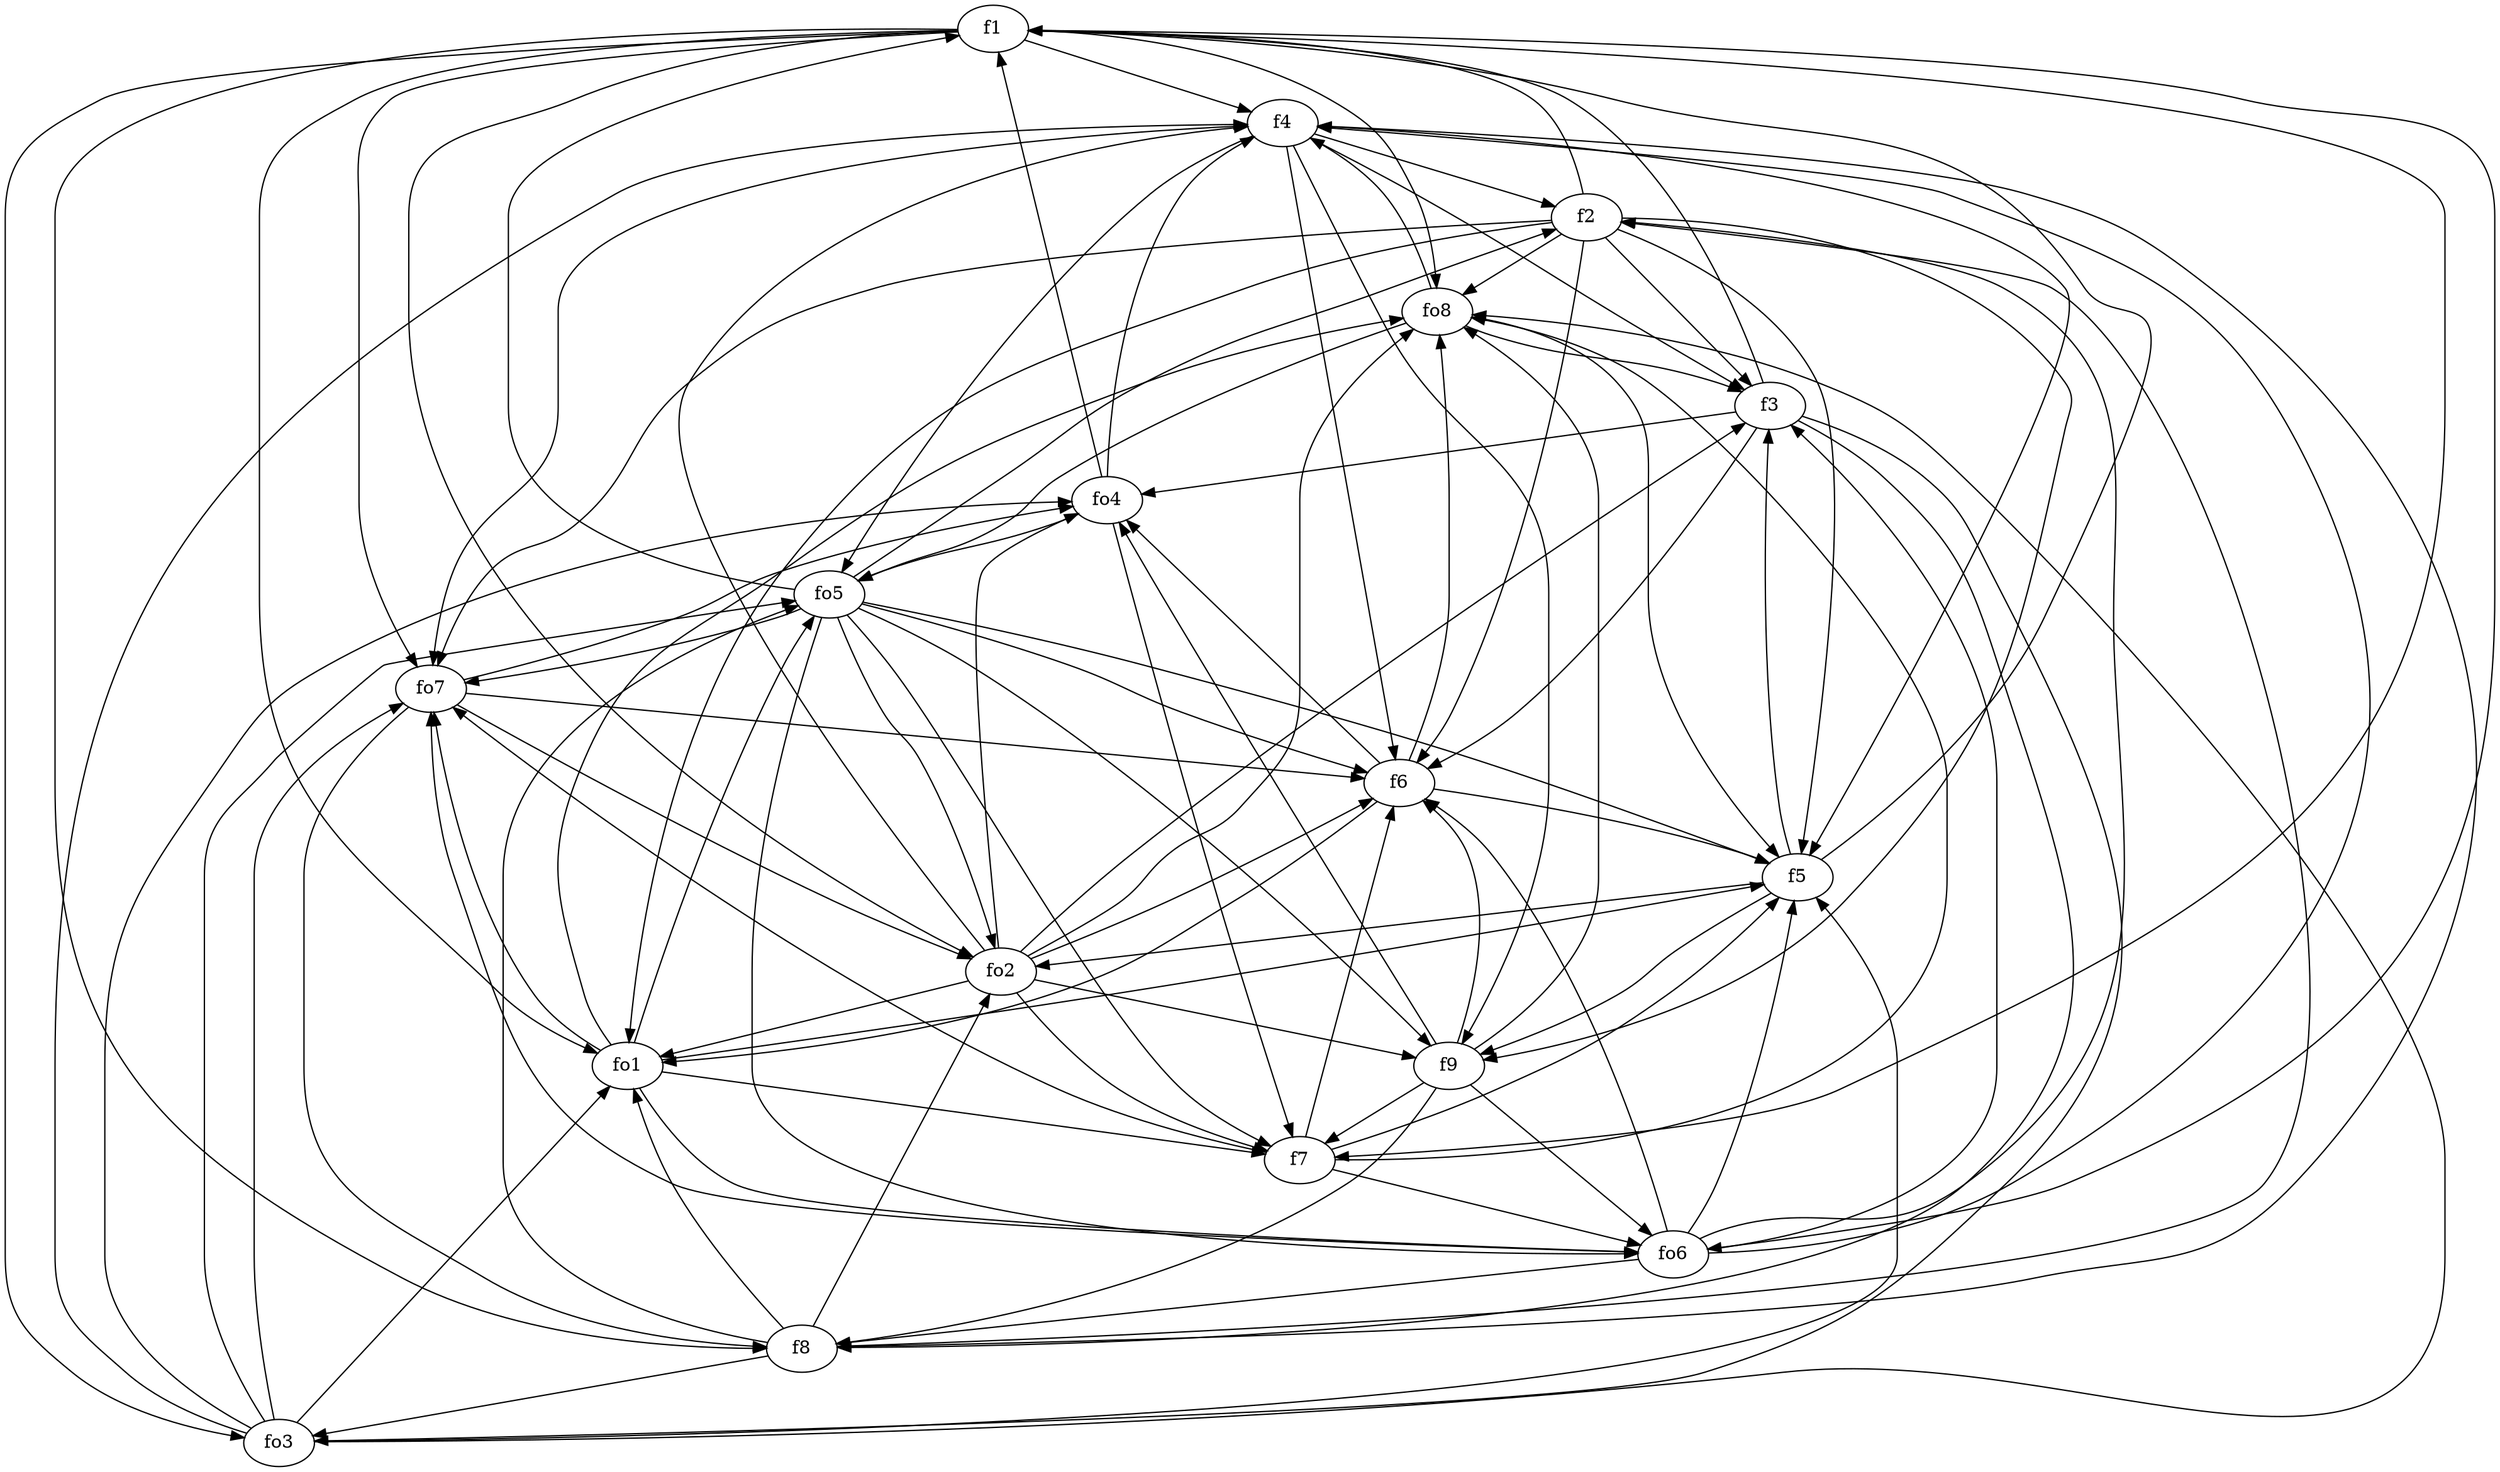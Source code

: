 strict digraph  {
f1;
f2;
f3;
f4;
f5;
f6;
f7;
f8;
f9;
fo1;
fo2;
fo3;
fo4;
fo5;
fo6;
fo7;
fo8;
f1 -> f7  [weight=2];
f1 -> f4  [weight=2];
f1 -> fo3  [weight=2];
f1 -> fo7  [weight=2];
f1 -> fo1  [weight=2];
f1 -> f8  [weight=2];
f1 -> fo8  [weight=2];
f1 -> fo6  [weight=2];
f1 -> fo2  [weight=2];
f2 -> f1  [weight=2];
f2 -> f6  [weight=2];
f2 -> f5  [weight=2];
f2 -> f9  [weight=2];
f2 -> fo8  [weight=2];
f2 -> fo1  [weight=2];
f2 -> fo7  [weight=2];
f2 -> f3  [weight=2];
f3 -> f1  [weight=2];
f3 -> fo3  [weight=2];
f3 -> f6  [weight=2];
f3 -> f8  [weight=2];
f3 -> fo4  [weight=2];
f4 -> fo7  [weight=2];
f4 -> fo5  [weight=2];
f4 -> f2  [weight=2];
f4 -> f6  [weight=2];
f4 -> f9  [weight=2];
f4 -> f5  [weight=2];
f4 -> f3  [weight=2];
f5 -> f9  [weight=2];
f5 -> f1  [weight=2];
f5 -> f3  [weight=2];
f5 -> fo2  [weight=2];
f6 -> f5  [weight=2];
f6 -> fo8  [weight=2];
f6 -> fo4  [weight=2];
f6 -> fo1  [weight=2];
f7 -> fo6  [weight=2];
f7 -> fo7  [weight=2];
f7 -> fo8  [weight=2];
f7 -> f5  [weight=2];
f7 -> f6  [weight=2];
f8 -> fo1  [weight=2];
f8 -> f2  [weight=2];
f8 -> fo3  [weight=2];
f8 -> fo5  [weight=2];
f8 -> fo2  [weight=2];
f8 -> f4  [weight=2];
f9 -> fo4  [weight=2];
f9 -> fo8  [weight=2];
f9 -> fo6  [weight=2];
f9 -> f7  [weight=2];
f9 -> f6  [weight=2];
f9 -> f8  [weight=2];
fo1 -> fo6  [weight=2];
fo1 -> fo5  [weight=2];
fo1 -> fo7  [weight=2];
fo1 -> f5  [weight=2];
fo1 -> f7  [weight=2];
fo1 -> fo8  [weight=2];
fo2 -> f3  [weight=2];
fo2 -> fo4  [weight=2];
fo2 -> fo8  [weight=2];
fo2 -> f4  [weight=2];
fo2 -> f7  [weight=2];
fo2 -> fo1  [weight=2];
fo2 -> f9  [weight=2];
fo2 -> f6  [weight=2];
fo3 -> fo8  [weight=2];
fo3 -> f5  [weight=2];
fo3 -> fo5  [weight=2];
fo3 -> fo4  [weight=2];
fo3 -> fo1  [weight=2];
fo3 -> f4  [weight=2];
fo3 -> fo7  [weight=2];
fo4 -> f4  [weight=2];
fo4 -> fo5  [weight=2];
fo4 -> f1  [weight=2];
fo4 -> f7  [weight=2];
fo5 -> fo6  [weight=2];
fo5 -> f7  [weight=2];
fo5 -> f6  [weight=2];
fo5 -> f2  [weight=2];
fo5 -> f9  [weight=2];
fo5 -> fo7  [weight=2];
fo5 -> fo2  [weight=2];
fo5 -> f1  [weight=2];
fo5 -> f5  [weight=2];
fo6 -> f2  [weight=2];
fo6 -> f4  [weight=2];
fo6 -> f5  [weight=2];
fo6 -> f6  [weight=2];
fo6 -> f3  [weight=2];
fo6 -> f8  [weight=2];
fo6 -> fo7  [weight=2];
fo7 -> fo2  [weight=2];
fo7 -> f6  [weight=2];
fo7 -> f8  [weight=2];
fo7 -> fo4  [weight=2];
fo8 -> f3  [weight=2];
fo8 -> f5  [weight=2];
fo8 -> fo5  [weight=2];
fo8 -> f4  [weight=2];
}
